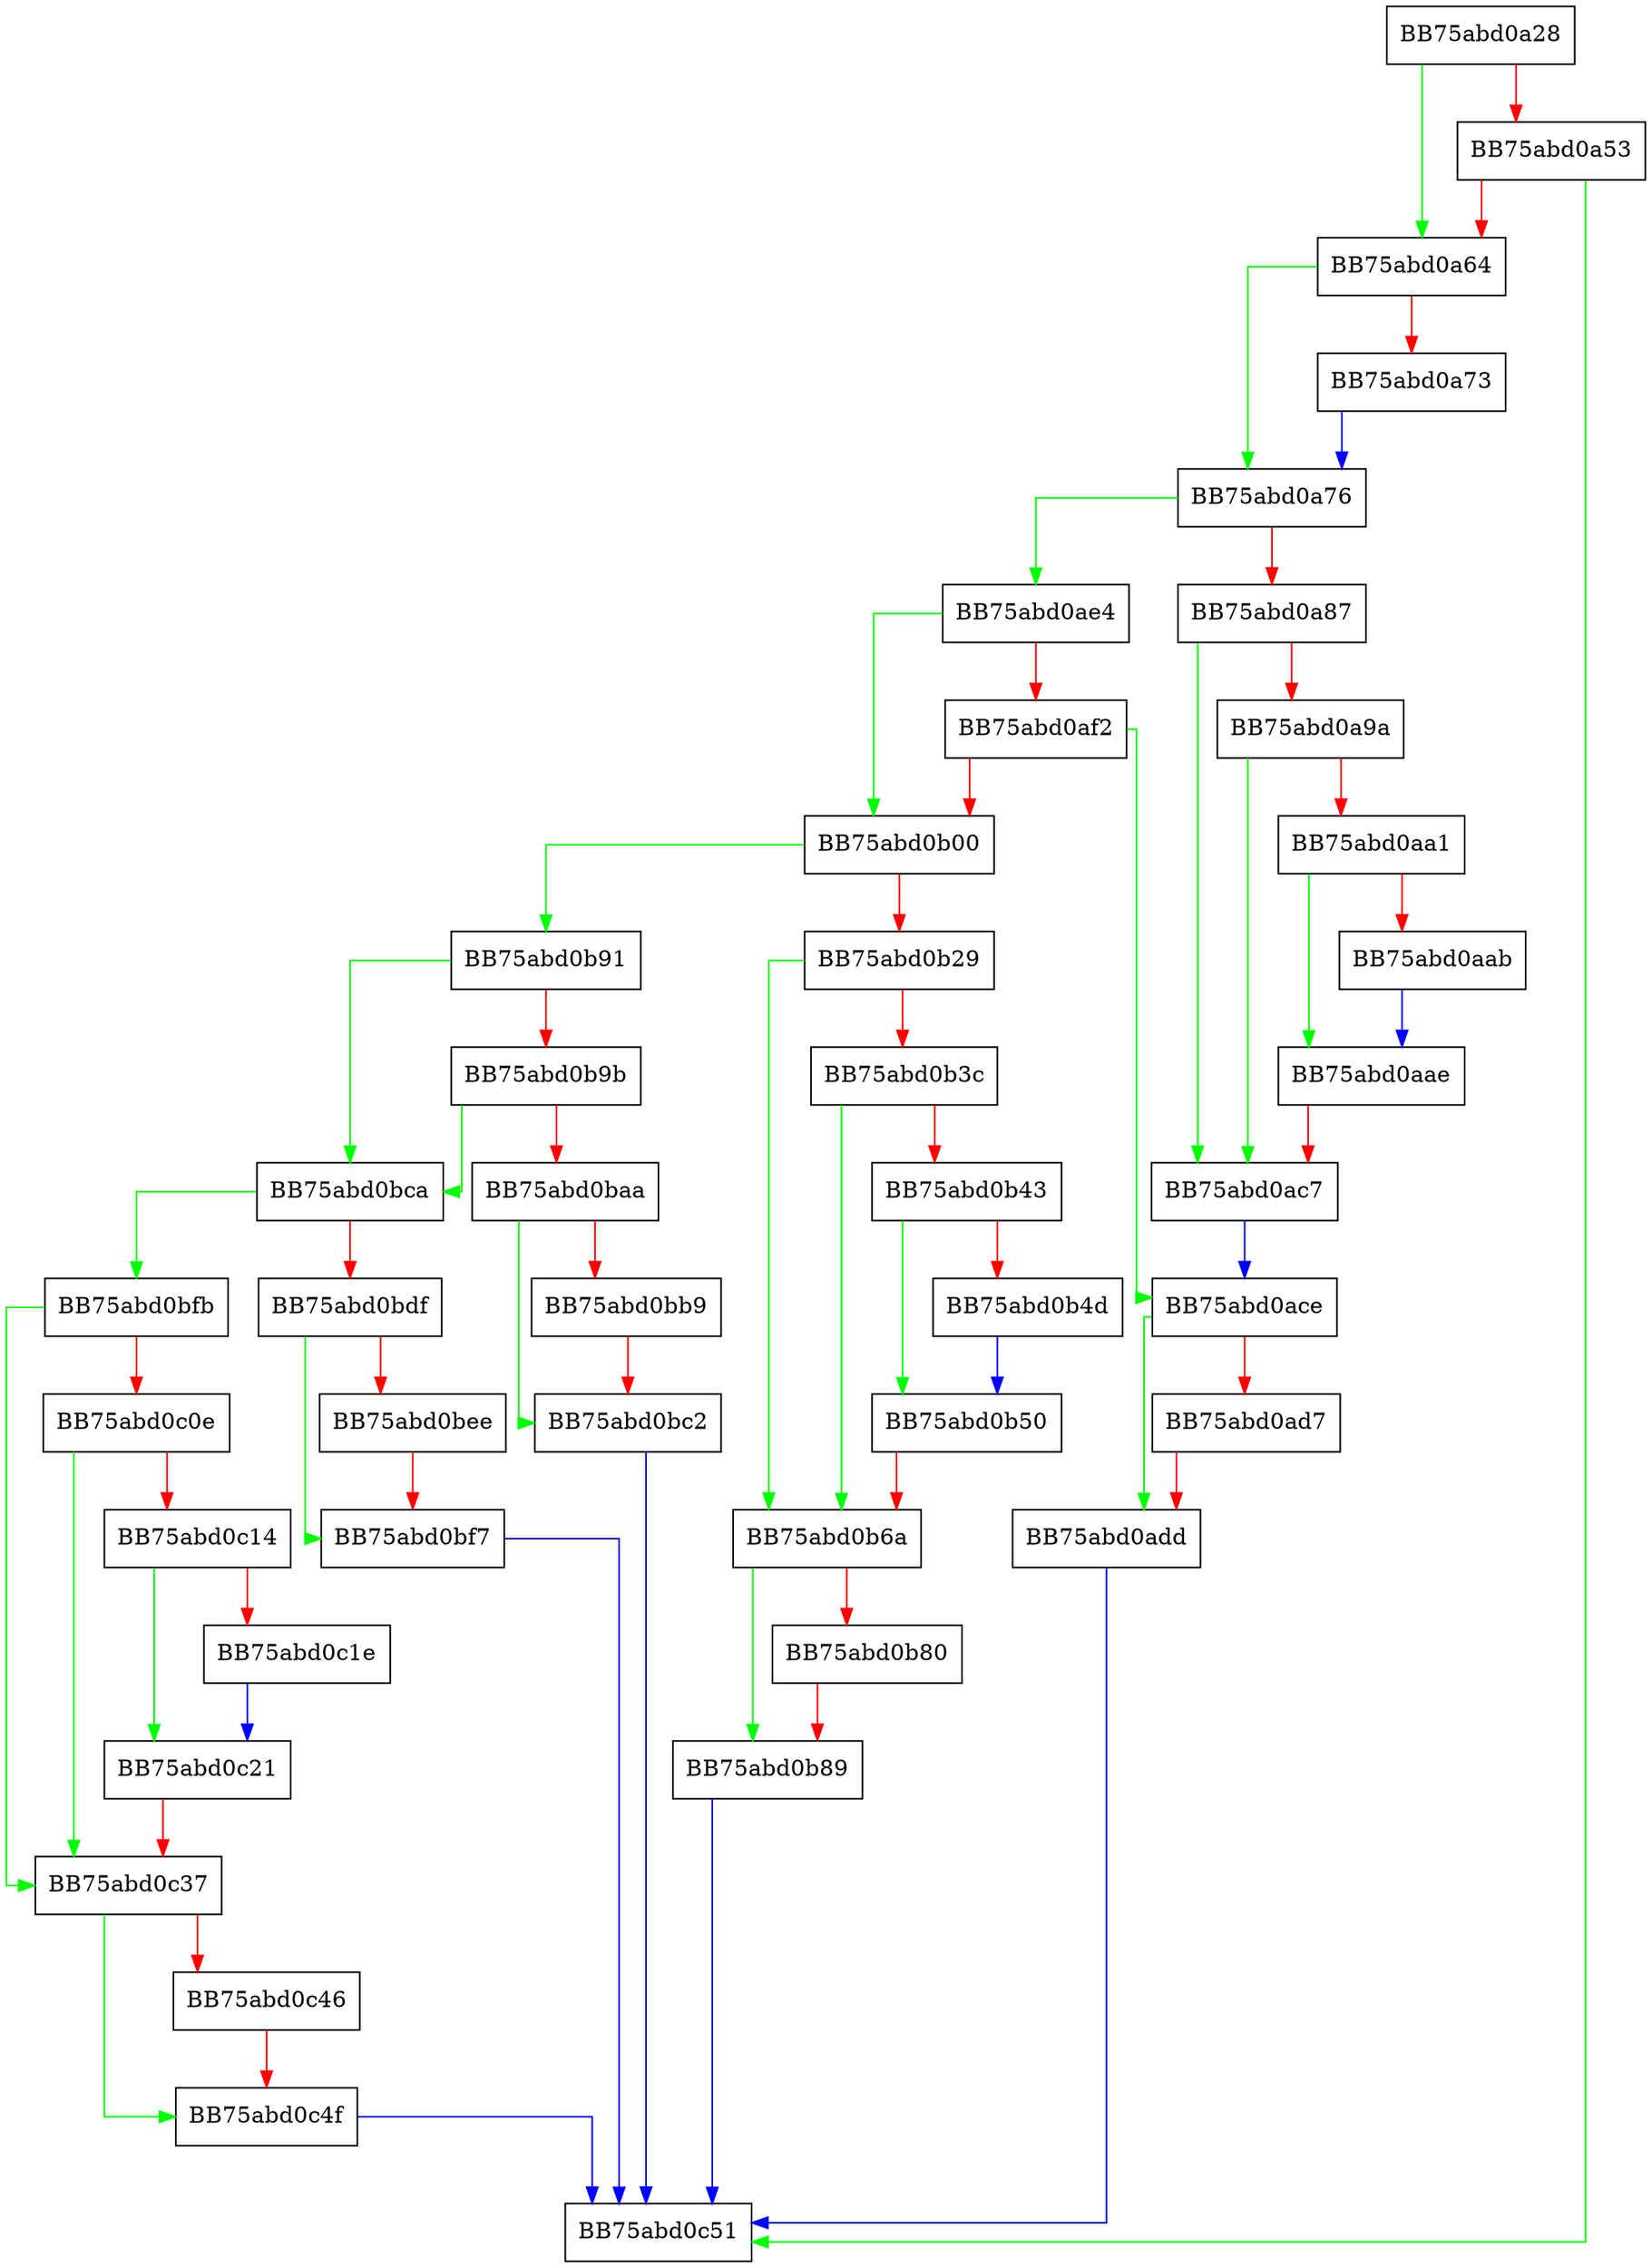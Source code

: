 digraph BackupVolume {
  node [shape="box"];
  graph [splines=ortho];
  BB75abd0a28 -> BB75abd0a64 [color="green"];
  BB75abd0a28 -> BB75abd0a53 [color="red"];
  BB75abd0a53 -> BB75abd0c51 [color="green"];
  BB75abd0a53 -> BB75abd0a64 [color="red"];
  BB75abd0a64 -> BB75abd0a76 [color="green"];
  BB75abd0a64 -> BB75abd0a73 [color="red"];
  BB75abd0a73 -> BB75abd0a76 [color="blue"];
  BB75abd0a76 -> BB75abd0ae4 [color="green"];
  BB75abd0a76 -> BB75abd0a87 [color="red"];
  BB75abd0a87 -> BB75abd0ac7 [color="green"];
  BB75abd0a87 -> BB75abd0a9a [color="red"];
  BB75abd0a9a -> BB75abd0ac7 [color="green"];
  BB75abd0a9a -> BB75abd0aa1 [color="red"];
  BB75abd0aa1 -> BB75abd0aae [color="green"];
  BB75abd0aa1 -> BB75abd0aab [color="red"];
  BB75abd0aab -> BB75abd0aae [color="blue"];
  BB75abd0aae -> BB75abd0ac7 [color="red"];
  BB75abd0ac7 -> BB75abd0ace [color="blue"];
  BB75abd0ace -> BB75abd0add [color="green"];
  BB75abd0ace -> BB75abd0ad7 [color="red"];
  BB75abd0ad7 -> BB75abd0add [color="red"];
  BB75abd0add -> BB75abd0c51 [color="blue"];
  BB75abd0ae4 -> BB75abd0b00 [color="green"];
  BB75abd0ae4 -> BB75abd0af2 [color="red"];
  BB75abd0af2 -> BB75abd0ace [color="green"];
  BB75abd0af2 -> BB75abd0b00 [color="red"];
  BB75abd0b00 -> BB75abd0b91 [color="green"];
  BB75abd0b00 -> BB75abd0b29 [color="red"];
  BB75abd0b29 -> BB75abd0b6a [color="green"];
  BB75abd0b29 -> BB75abd0b3c [color="red"];
  BB75abd0b3c -> BB75abd0b6a [color="green"];
  BB75abd0b3c -> BB75abd0b43 [color="red"];
  BB75abd0b43 -> BB75abd0b50 [color="green"];
  BB75abd0b43 -> BB75abd0b4d [color="red"];
  BB75abd0b4d -> BB75abd0b50 [color="blue"];
  BB75abd0b50 -> BB75abd0b6a [color="red"];
  BB75abd0b6a -> BB75abd0b89 [color="green"];
  BB75abd0b6a -> BB75abd0b80 [color="red"];
  BB75abd0b80 -> BB75abd0b89 [color="red"];
  BB75abd0b89 -> BB75abd0c51 [color="blue"];
  BB75abd0b91 -> BB75abd0bca [color="green"];
  BB75abd0b91 -> BB75abd0b9b [color="red"];
  BB75abd0b9b -> BB75abd0bca [color="green"];
  BB75abd0b9b -> BB75abd0baa [color="red"];
  BB75abd0baa -> BB75abd0bc2 [color="green"];
  BB75abd0baa -> BB75abd0bb9 [color="red"];
  BB75abd0bb9 -> BB75abd0bc2 [color="red"];
  BB75abd0bc2 -> BB75abd0c51 [color="blue"];
  BB75abd0bca -> BB75abd0bfb [color="green"];
  BB75abd0bca -> BB75abd0bdf [color="red"];
  BB75abd0bdf -> BB75abd0bf7 [color="green"];
  BB75abd0bdf -> BB75abd0bee [color="red"];
  BB75abd0bee -> BB75abd0bf7 [color="red"];
  BB75abd0bf7 -> BB75abd0c51 [color="blue"];
  BB75abd0bfb -> BB75abd0c37 [color="green"];
  BB75abd0bfb -> BB75abd0c0e [color="red"];
  BB75abd0c0e -> BB75abd0c37 [color="green"];
  BB75abd0c0e -> BB75abd0c14 [color="red"];
  BB75abd0c14 -> BB75abd0c21 [color="green"];
  BB75abd0c14 -> BB75abd0c1e [color="red"];
  BB75abd0c1e -> BB75abd0c21 [color="blue"];
  BB75abd0c21 -> BB75abd0c37 [color="red"];
  BB75abd0c37 -> BB75abd0c4f [color="green"];
  BB75abd0c37 -> BB75abd0c46 [color="red"];
  BB75abd0c46 -> BB75abd0c4f [color="red"];
  BB75abd0c4f -> BB75abd0c51 [color="blue"];
}